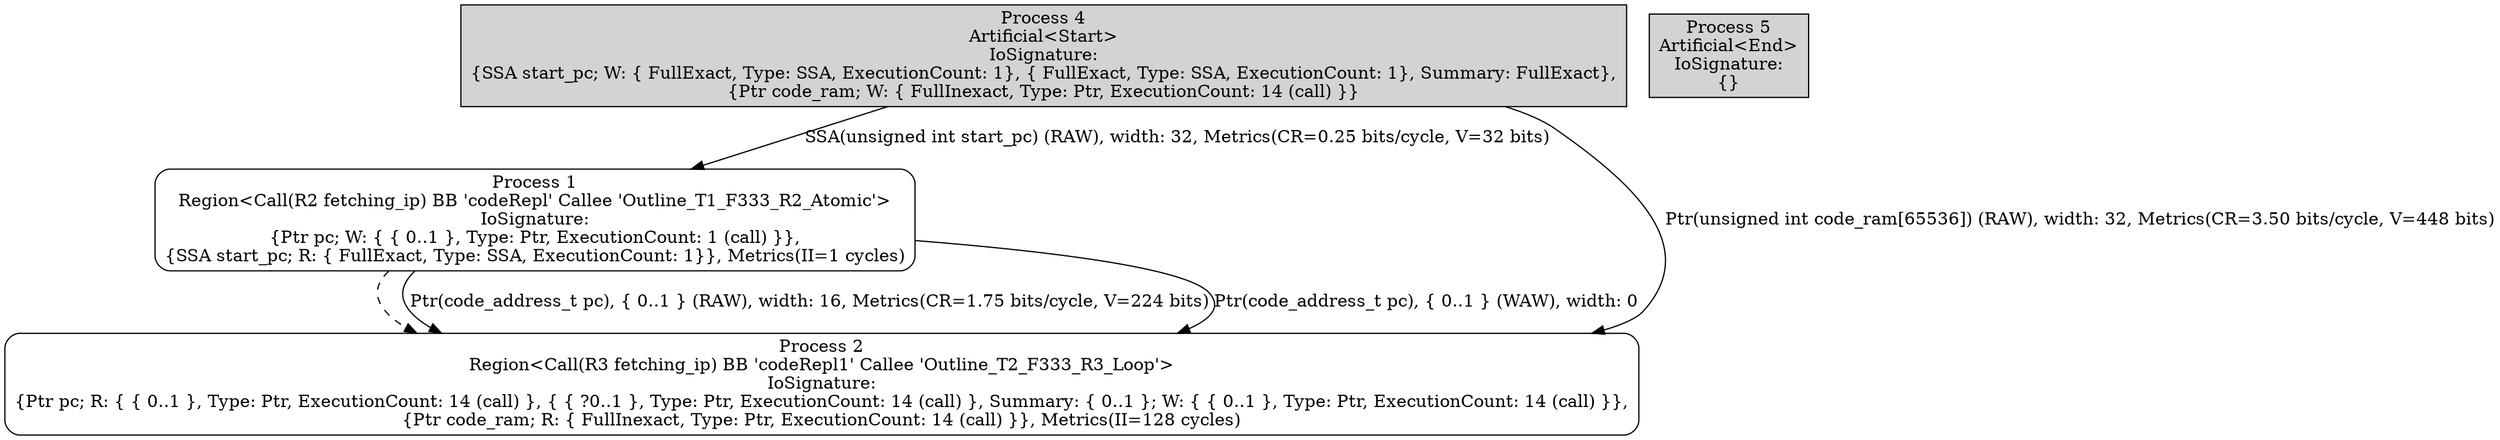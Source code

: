 digraph G {
0[label="Process 1
Region<Call(R2 fetching_ip) BB 'codeRepl' Callee 'Outline_T1_F333_R2_Atomic'>
IoSignature:
{Ptr pc; W: { { 0..1 }, Type: Ptr, ExecutionCount: 1 (call) }},
{SSA start_pc; R: { FullExact, Type: SSA, ExecutionCount: 1}}, Metrics(II=1 cycles)", style="rounded", shape="box"];
1[label="Process 2
Region<Call(R3 fetching_ip) BB 'codeRepl1' Callee 'Outline_T2_F333_R3_Loop'>
IoSignature:
{Ptr pc; R: { { 0..1 }, Type: Ptr, ExecutionCount: 14 (call) }, { { ?0..1 }, Type: Ptr, ExecutionCount: 14 (call) }, Summary: { 0..1 }; W: { { 0..1 }, Type: Ptr, ExecutionCount: 14 (call) }},
{Ptr code_ram; R: { FullInexact, Type: Ptr, ExecutionCount: 14 (call) }}, Metrics(II=128 cycles)", style="rounded", shape="box"];
2[label="Process 4
Artificial<Start>
IoSignature:
{SSA start_pc; W: { FullExact, Type: SSA, ExecutionCount: 1}, { FullExact, Type: SSA, ExecutionCount: 1}, Summary: FullExact},
{Ptr code_ram; W: { FullInexact, Type: Ptr, ExecutionCount: 14 (call) }}", style="filled" shape="box" fillcolor="lightgrey"];
3[label="Process 5
Artificial<End>
IoSignature:
{}", style="filled" shape="box" fillcolor="lightgrey"];
0->1 [style="dashed"];
0->1 [label="Ptr(code_address_t pc), { 0..1 } (RAW), width: 16, Metrics(CR=1.75 bits/cycle, V=224 bits)"];
0->1 [label="Ptr(code_address_t pc), { 0..1 } (WAW), width: 0"];
2->0 [label="SSA(unsigned int start_pc) (RAW), width: 32, Metrics(CR=0.25 bits/cycle, V=32 bits)"];
2->1 [label="Ptr(unsigned int code_ram[65536]) (RAW), width: 32, Metrics(CR=3.50 bits/cycle, V=448 bits)"];
}
